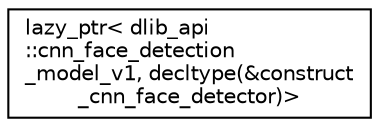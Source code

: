 digraph "Graphical Class Hierarchy"
{
 // LATEX_PDF_SIZE
  edge [fontname="Helvetica",fontsize="10",labelfontname="Helvetica",labelfontsize="10"];
  node [fontname="Helvetica",fontsize="10",shape=record];
  rankdir="LR";
  Node0 [label="lazy_ptr\< dlib_api\l::cnn_face_detection\l_model_v1, decltype(&construct\l_cnn_face_detector)\>",height=0.2,width=0.4,color="black", fillcolor="white", style="filled",URL="$classlazy__ptr.html",tooltip=" "];
}
